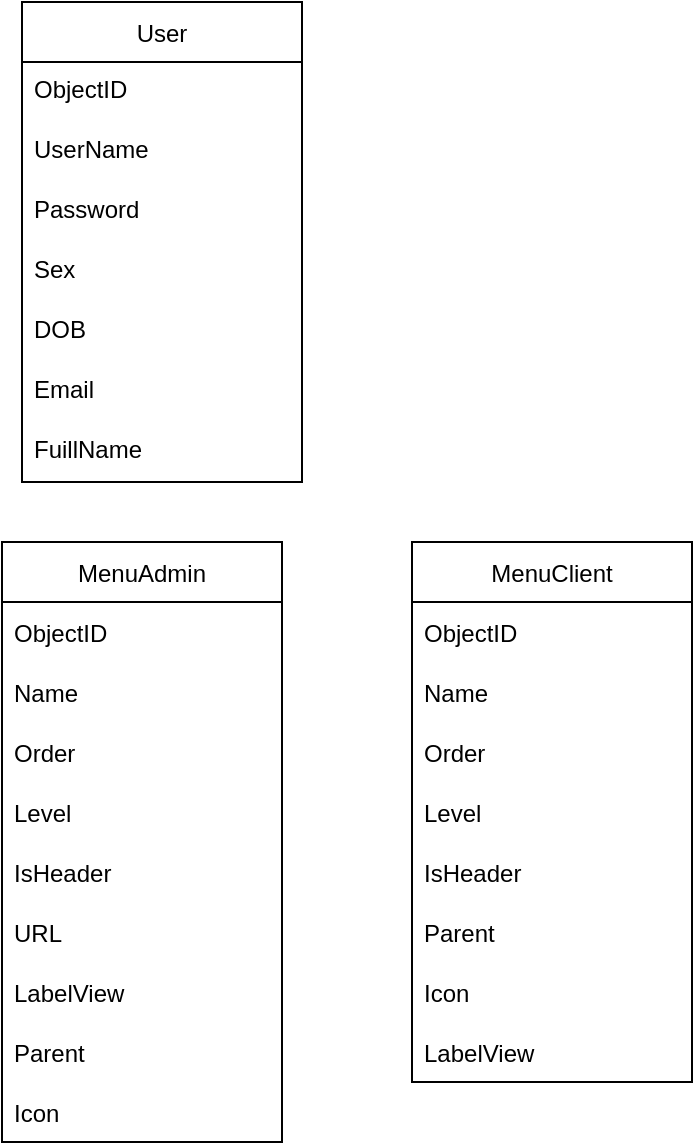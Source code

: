 <mxfile version="20.3.2" type="device"><diagram id="9KACUhpsHCOFmQkvdYIT" name="Page-1"><mxGraphModel dx="1422" dy="754" grid="1" gridSize="10" guides="1" tooltips="1" connect="1" arrows="1" fold="1" page="1" pageScale="1" pageWidth="850" pageHeight="1100" math="0" shadow="0"><root><mxCell id="0"/><mxCell id="1" parent="0"/><mxCell id="pkG-BoWIUoiV_WbQe9U1-2" value="User" style="swimlane;fontStyle=0;childLayout=stackLayout;horizontal=1;startSize=30;horizontalStack=0;resizeParent=1;resizeParentMax=0;resizeLast=0;collapsible=1;marginBottom=0;" parent="1" vertex="1"><mxGeometry x="90" y="50" width="140" height="240" as="geometry"><mxRectangle x="70" y="100" width="70" height="30" as="alternateBounds"/></mxGeometry></mxCell><mxCell id="pkG-BoWIUoiV_WbQe9U1-3" value="ObjectID" style="text;strokeColor=none;fillColor=none;align=left;verticalAlign=top;spacingLeft=4;spacingRight=4;overflow=hidden;points=[[0,0.5],[1,0.5]];portConstraint=eastwest;rotatable=0;" parent="pkG-BoWIUoiV_WbQe9U1-2" vertex="1"><mxGeometry y="30" width="140" height="30" as="geometry"/></mxCell><mxCell id="pkG-BoWIUoiV_WbQe9U1-4" value="UserName" style="text;strokeColor=none;fillColor=none;align=left;verticalAlign=top;spacingLeft=4;spacingRight=4;overflow=hidden;points=[[0,0.5],[1,0.5]];portConstraint=eastwest;rotatable=0;" parent="pkG-BoWIUoiV_WbQe9U1-2" vertex="1"><mxGeometry y="60" width="140" height="30" as="geometry"/></mxCell><mxCell id="pkG-BoWIUoiV_WbQe9U1-5" value="Password&#10;" style="text;strokeColor=none;fillColor=none;align=left;verticalAlign=top;spacingLeft=4;spacingRight=4;overflow=hidden;points=[[0,0.5],[1,0.5]];portConstraint=eastwest;rotatable=0;" parent="pkG-BoWIUoiV_WbQe9U1-2" vertex="1"><mxGeometry y="90" width="140" height="30" as="geometry"/></mxCell><mxCell id="pkG-BoWIUoiV_WbQe9U1-6" value="Sex" style="text;strokeColor=none;fillColor=none;align=left;verticalAlign=top;spacingLeft=4;spacingRight=4;overflow=hidden;points=[[0,0.5],[1,0.5]];portConstraint=eastwest;rotatable=0;" parent="pkG-BoWIUoiV_WbQe9U1-2" vertex="1"><mxGeometry y="120" width="140" height="30" as="geometry"/></mxCell><mxCell id="pkG-BoWIUoiV_WbQe9U1-7" value="DOB&#10;" style="text;strokeColor=none;fillColor=none;align=left;verticalAlign=top;spacingLeft=4;spacingRight=4;overflow=hidden;points=[[0,0.5],[1,0.5]];portConstraint=eastwest;rotatable=0;" parent="pkG-BoWIUoiV_WbQe9U1-2" vertex="1"><mxGeometry y="150" width="140" height="30" as="geometry"/></mxCell><mxCell id="pkG-BoWIUoiV_WbQe9U1-8" value="Email&#10;" style="text;strokeColor=none;fillColor=none;align=left;verticalAlign=top;spacingLeft=4;spacingRight=4;overflow=hidden;points=[[0,0.5],[1,0.5]];portConstraint=eastwest;rotatable=0;" parent="pkG-BoWIUoiV_WbQe9U1-2" vertex="1"><mxGeometry y="180" width="140" height="30" as="geometry"/></mxCell><mxCell id="Md7j3ONvjU_q5CFGirUN-1" value="FuillName" style="text;strokeColor=none;fillColor=none;align=left;verticalAlign=top;spacingLeft=4;spacingRight=4;overflow=hidden;points=[[0,0.5],[1,0.5]];portConstraint=eastwest;rotatable=0;" vertex="1" parent="pkG-BoWIUoiV_WbQe9U1-2"><mxGeometry y="210" width="140" height="30" as="geometry"/></mxCell><mxCell id="pkG-BoWIUoiV_WbQe9U1-9" value="MenuAdmin" style="swimlane;fontStyle=0;childLayout=stackLayout;horizontal=1;startSize=30;horizontalStack=0;resizeParent=1;resizeParentMax=0;resizeLast=0;collapsible=1;marginBottom=0;" parent="1" vertex="1"><mxGeometry x="80" y="320" width="140" height="300" as="geometry"/></mxCell><mxCell id="pkG-BoWIUoiV_WbQe9U1-10" value="ObjectID" style="text;strokeColor=none;fillColor=none;align=left;verticalAlign=middle;spacingLeft=4;spacingRight=4;overflow=hidden;points=[[0,0.5],[1,0.5]];portConstraint=eastwest;rotatable=0;" parent="pkG-BoWIUoiV_WbQe9U1-9" vertex="1"><mxGeometry y="30" width="140" height="30" as="geometry"/></mxCell><mxCell id="pkG-BoWIUoiV_WbQe9U1-11" value="Name" style="text;strokeColor=none;fillColor=none;align=left;verticalAlign=middle;spacingLeft=4;spacingRight=4;overflow=hidden;points=[[0,0.5],[1,0.5]];portConstraint=eastwest;rotatable=0;" parent="pkG-BoWIUoiV_WbQe9U1-9" vertex="1"><mxGeometry y="60" width="140" height="30" as="geometry"/></mxCell><mxCell id="pkG-BoWIUoiV_WbQe9U1-12" value="Order" style="text;strokeColor=none;fillColor=none;align=left;verticalAlign=middle;spacingLeft=4;spacingRight=4;overflow=hidden;points=[[0,0.5],[1,0.5]];portConstraint=eastwest;rotatable=0;" parent="pkG-BoWIUoiV_WbQe9U1-9" vertex="1"><mxGeometry y="90" width="140" height="30" as="geometry"/></mxCell><mxCell id="pkG-BoWIUoiV_WbQe9U1-13" value="Level" style="text;strokeColor=none;fillColor=none;align=left;verticalAlign=middle;spacingLeft=4;spacingRight=4;overflow=hidden;points=[[0,0.5],[1,0.5]];portConstraint=eastwest;rotatable=0;" parent="pkG-BoWIUoiV_WbQe9U1-9" vertex="1"><mxGeometry y="120" width="140" height="30" as="geometry"/></mxCell><mxCell id="pkG-BoWIUoiV_WbQe9U1-14" value="IsHeader" style="text;strokeColor=none;fillColor=none;align=left;verticalAlign=middle;spacingLeft=4;spacingRight=4;overflow=hidden;points=[[0,0.5],[1,0.5]];portConstraint=eastwest;rotatable=0;" parent="pkG-BoWIUoiV_WbQe9U1-9" vertex="1"><mxGeometry y="150" width="140" height="30" as="geometry"/></mxCell><mxCell id="pkG-BoWIUoiV_WbQe9U1-15" value="URL" style="text;strokeColor=none;fillColor=none;align=left;verticalAlign=middle;spacingLeft=4;spacingRight=4;overflow=hidden;points=[[0,0.5],[1,0.5]];portConstraint=eastwest;rotatable=0;" parent="pkG-BoWIUoiV_WbQe9U1-9" vertex="1"><mxGeometry y="180" width="140" height="30" as="geometry"/></mxCell><mxCell id="pkG-BoWIUoiV_WbQe9U1-16" value="LabelView" style="text;strokeColor=none;fillColor=none;align=left;verticalAlign=middle;spacingLeft=4;spacingRight=4;overflow=hidden;points=[[0,0.5],[1,0.5]];portConstraint=eastwest;rotatable=0;" parent="pkG-BoWIUoiV_WbQe9U1-9" vertex="1"><mxGeometry y="210" width="140" height="30" as="geometry"/></mxCell><mxCell id="pkG-BoWIUoiV_WbQe9U1-17" value="Parent" style="text;strokeColor=none;fillColor=none;align=left;verticalAlign=middle;spacingLeft=4;spacingRight=4;overflow=hidden;points=[[0,0.5],[1,0.5]];portConstraint=eastwest;rotatable=0;" parent="pkG-BoWIUoiV_WbQe9U1-9" vertex="1"><mxGeometry y="240" width="140" height="30" as="geometry"/></mxCell><mxCell id="pkG-BoWIUoiV_WbQe9U1-18" value="Icon" style="text;strokeColor=none;fillColor=none;align=left;verticalAlign=middle;spacingLeft=4;spacingRight=4;overflow=hidden;points=[[0,0.5],[1,0.5]];portConstraint=eastwest;rotatable=0;" parent="pkG-BoWIUoiV_WbQe9U1-9" vertex="1"><mxGeometry y="270" width="140" height="30" as="geometry"/></mxCell><mxCell id="pkG-BoWIUoiV_WbQe9U1-19" value="MenuClient" style="swimlane;fontStyle=0;childLayout=stackLayout;horizontal=1;startSize=30;horizontalStack=0;resizeParent=1;resizeParentMax=0;resizeLast=0;collapsible=1;marginBottom=0;" parent="1" vertex="1"><mxGeometry x="285" y="320" width="140" height="270" as="geometry"/></mxCell><mxCell id="pkG-BoWIUoiV_WbQe9U1-20" value="ObjectID" style="text;strokeColor=none;fillColor=none;align=left;verticalAlign=middle;spacingLeft=4;spacingRight=4;overflow=hidden;points=[[0,0.5],[1,0.5]];portConstraint=eastwest;rotatable=0;" parent="pkG-BoWIUoiV_WbQe9U1-19" vertex="1"><mxGeometry y="30" width="140" height="30" as="geometry"/></mxCell><mxCell id="pkG-BoWIUoiV_WbQe9U1-21" value="Name" style="text;strokeColor=none;fillColor=none;align=left;verticalAlign=middle;spacingLeft=4;spacingRight=4;overflow=hidden;points=[[0,0.5],[1,0.5]];portConstraint=eastwest;rotatable=0;" parent="pkG-BoWIUoiV_WbQe9U1-19" vertex="1"><mxGeometry y="60" width="140" height="30" as="geometry"/></mxCell><mxCell id="pkG-BoWIUoiV_WbQe9U1-22" value="Order" style="text;strokeColor=none;fillColor=none;align=left;verticalAlign=middle;spacingLeft=4;spacingRight=4;overflow=hidden;points=[[0,0.5],[1,0.5]];portConstraint=eastwest;rotatable=0;" parent="pkG-BoWIUoiV_WbQe9U1-19" vertex="1"><mxGeometry y="90" width="140" height="30" as="geometry"/></mxCell><mxCell id="pkG-BoWIUoiV_WbQe9U1-23" value="Level" style="text;strokeColor=none;fillColor=none;align=left;verticalAlign=middle;spacingLeft=4;spacingRight=4;overflow=hidden;points=[[0,0.5],[1,0.5]];portConstraint=eastwest;rotatable=0;" parent="pkG-BoWIUoiV_WbQe9U1-19" vertex="1"><mxGeometry y="120" width="140" height="30" as="geometry"/></mxCell><mxCell id="pkG-BoWIUoiV_WbQe9U1-24" value="IsHeader" style="text;strokeColor=none;fillColor=none;align=left;verticalAlign=middle;spacingLeft=4;spacingRight=4;overflow=hidden;points=[[0,0.5],[1,0.5]];portConstraint=eastwest;rotatable=0;" parent="pkG-BoWIUoiV_WbQe9U1-19" vertex="1"><mxGeometry y="150" width="140" height="30" as="geometry"/></mxCell><mxCell id="pkG-BoWIUoiV_WbQe9U1-25" value="Parent" style="text;strokeColor=none;fillColor=none;align=left;verticalAlign=middle;spacingLeft=4;spacingRight=4;overflow=hidden;points=[[0,0.5],[1,0.5]];portConstraint=eastwest;rotatable=0;" parent="pkG-BoWIUoiV_WbQe9U1-19" vertex="1"><mxGeometry y="180" width="140" height="30" as="geometry"/></mxCell><mxCell id="pkG-BoWIUoiV_WbQe9U1-26" value="Icon" style="text;strokeColor=none;fillColor=none;align=left;verticalAlign=middle;spacingLeft=4;spacingRight=4;overflow=hidden;points=[[0,0.5],[1,0.5]];portConstraint=eastwest;rotatable=0;" parent="pkG-BoWIUoiV_WbQe9U1-19" vertex="1"><mxGeometry y="210" width="140" height="30" as="geometry"/></mxCell><mxCell id="pkG-BoWIUoiV_WbQe9U1-27" value="LabelView" style="text;strokeColor=none;fillColor=none;align=left;verticalAlign=middle;spacingLeft=4;spacingRight=4;overflow=hidden;points=[[0,0.5],[1,0.5]];portConstraint=eastwest;rotatable=0;" parent="pkG-BoWIUoiV_WbQe9U1-19" vertex="1"><mxGeometry y="240" width="140" height="30" as="geometry"/></mxCell></root></mxGraphModel></diagram></mxfile>
